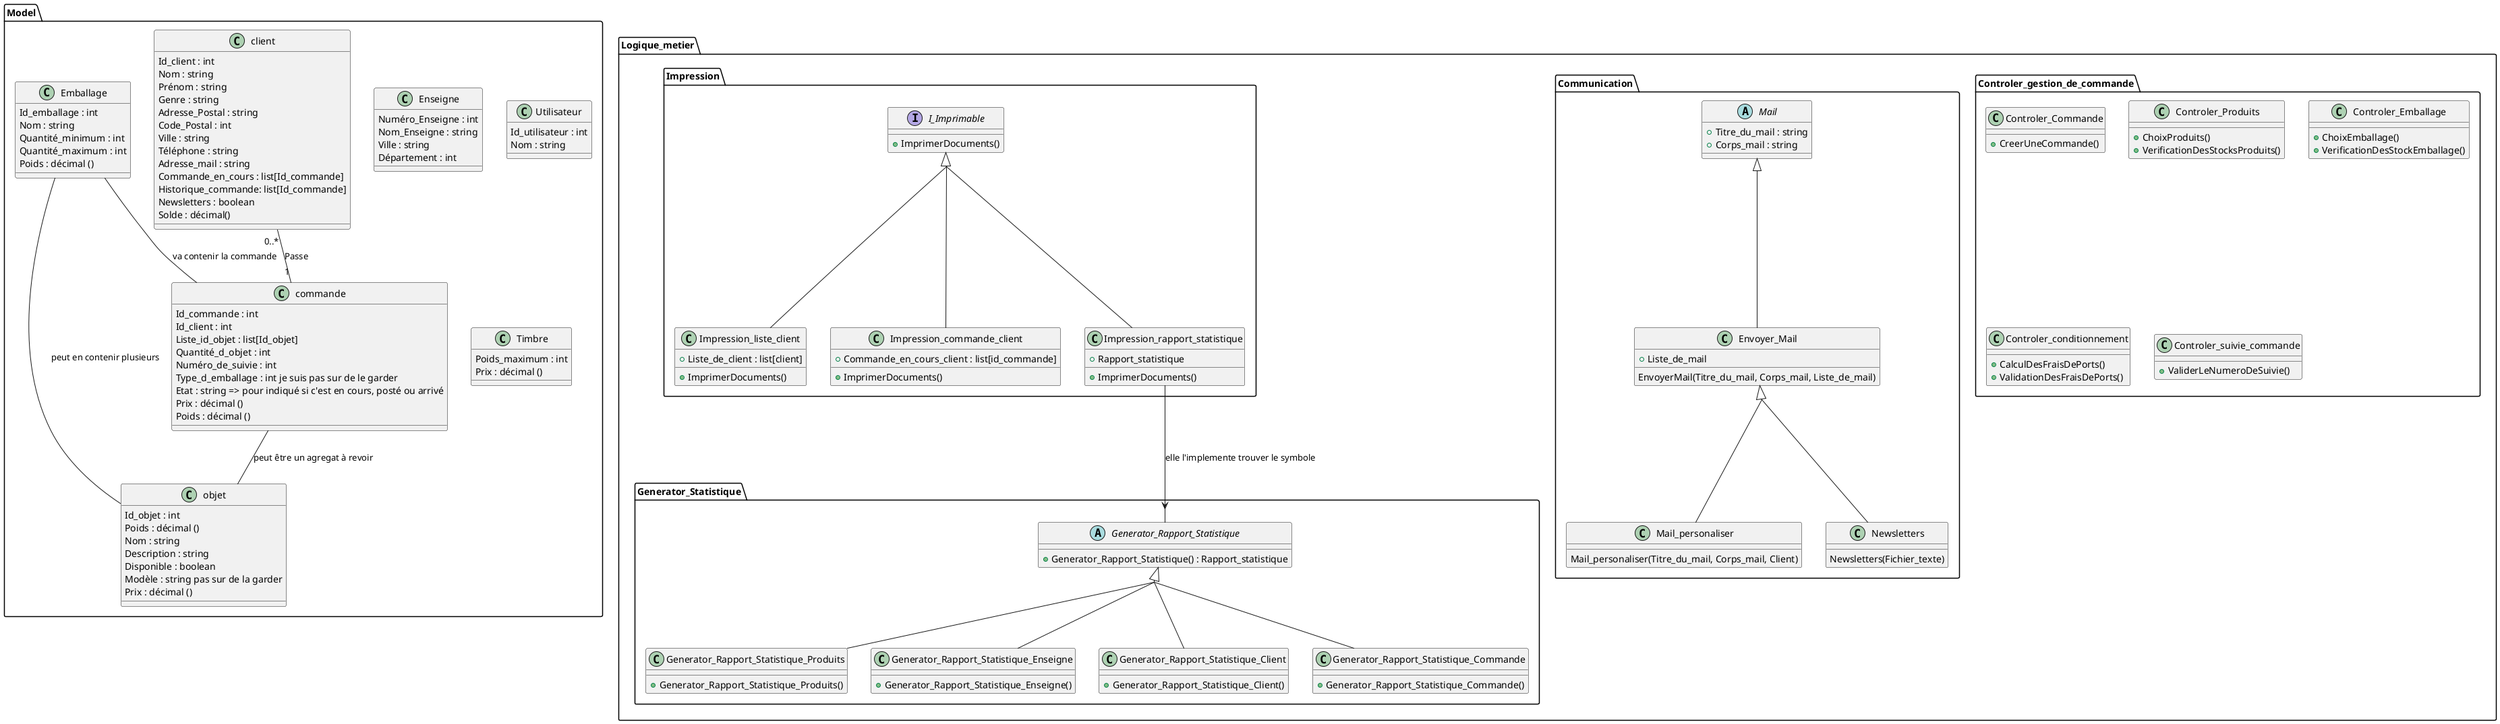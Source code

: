 @startuml class brooullion
skinparam groupInheritance 2

package Model {
    class client {
        Id_client : int
        Nom : string
        Prénom : string
        Genre : string
        Adresse_Postal : string
        Code_Postal : int
        Ville : string
        Téléphone : string
        Adresse_mail : string
        Commande_en_cours : list[Id_commande]
        Historique_commande: list[Id_commande]
        Newsletters : boolean
        {field} Solde : décimal()
    }

    class commande {
        Id_commande : int
        Id_client : int
        Liste_id_objet : list[Id_objet]
        Quantité_d_objet : int
        Numéro_de_suivie : int
        Type_d_emballage : int je suis pas sur de le garder
        Etat : string => pour indiqué si c'est en cours, posté ou arrivé
        {field} Prix : décimal ()
        {field} Poids : décimal ()

    }

    class objet {
        Id_objet : int
        {field} Poids : décimal ()
        Nom : string
        Description : string
        Disponible : boolean
        Modèle : string pas sur de la garder
        {field} Prix : décimal ()
    }

    class Emballage {
        Id_emballage : int
        Nom : string
        Quantité_minimum : int
        Quantité_maximum : int
        {field} Poids : décimal ()
    }

    class Enseigne {
        Numéro_Enseigne : int
        Nom_Enseigne : string
        Ville : string
        Département : int
    }

    class Utilisateur {
        Id_utilisateur : int
        Nom : string
    }

    class Timbre {
        Poids_maximum : int
        {field} Prix : décimal ()
    }
}

client "0..*" -- "1" commande : Passe
commande -- objet : peut être un agregat à revoir
Emballage -- objet : peut en contenir plusieurs
Emballage -- commande : va contenir la commande


package Logique_metier {

    package Controler_gestion_de_commande {

        class Controler_Commande {
            + CreerUneCommande()
        }

        class Controler_Produits{
            + ChoixProduits()
            + VerificationDesStocksProduits()
        }

        class Controler_Emballage {
            + ChoixEmballage()
            + VerificationDesStockEmballage()
        }

        class Controler_conditionnement {
            + CalculDesFraisDePorts()
            + ValidationDesFraisDePorts()
        }

        class Controler_suivie_commande {
            + ValiderLeNumeroDeSuivie()
        }
    }

    package Communication {

        class Mail_personaliser {
            Mail_personaliser(Titre_du_mail, Corps_mail, Client)
        }

        class Newsletters {
            Newsletters(Fichier_texte)
        }

        abstract Mail {
            + Titre_du_mail : string
            + Corps_mail : string
        }

        class Envoyer_Mail{
            + Liste_de_mail
            EnvoyerMail(Titre_du_mail, Corps_mail, Liste_de_mail)
        }
    }

    package Impression {

        interface I_Imprimable{
            +ImprimerDocuments()
        }

        class Impression_liste_client {
            + Liste_de_client : list[client]
            + ImprimerDocuments()
        }

        class Impression_commande_client {
            + Commande_en_cours_client : list[id_commande]
            + ImprimerDocuments()
        }

        class Impression_rapport_statistique {
            + Rapport_statistique
            + ImprimerDocuments()
        }

    }

    package Generator_Statistique {

        abstract Generator_Rapport_Statistique {
            + Generator_Rapport_Statistique() : Rapport_statistique
        }

        class Generator_Rapport_Statistique_Produits {
            + Generator_Rapport_Statistique_Produits()
        }

        class Generator_Rapport_Statistique_Enseigne {
            + Generator_Rapport_Statistique_Enseigne()
        }

        class Generator_Rapport_Statistique_Client {
            + Generator_Rapport_Statistique_Client()
        }

        class Generator_Rapport_Statistique_Commande {
            + Generator_Rapport_Statistique_Commande()
        }
        
    }
    
}

'Creation_de_commande <|.. Base_Creation_de_commande
'Base_Creation_de_commande <|-- Handler_Produits
'Base_Creation_de_commande <|-- Handler_Emballage
'Base_Creation_de_commande <|-- Handler_conditionnement
'Base_Creation_de_commande <|-- Handler_suivie_commande


Mail <|-- Envoyer_Mail
Envoyer_Mail <|-- Newsletters
Envoyer_Mail <|-- Mail_personaliser



I_Imprimable <|-- Impression_commande_client
I_Imprimable <|-- Impression_liste_client
I_Imprimable <|-- Impression_rapport_statistique

Generator_Rapport_Statistique <|-- Generator_Rapport_Statistique_Enseigne
Generator_Rapport_Statistique <|-- Generator_Rapport_Statistique_Produits
Generator_Rapport_Statistique <|-- Generator_Rapport_Statistique_Commande
Generator_Rapport_Statistique <|-- Generator_Rapport_Statistique_Client

Impression_rapport_statistique --> Generator_Rapport_Statistique : elle l'implemente trouver le symbole



@enduml